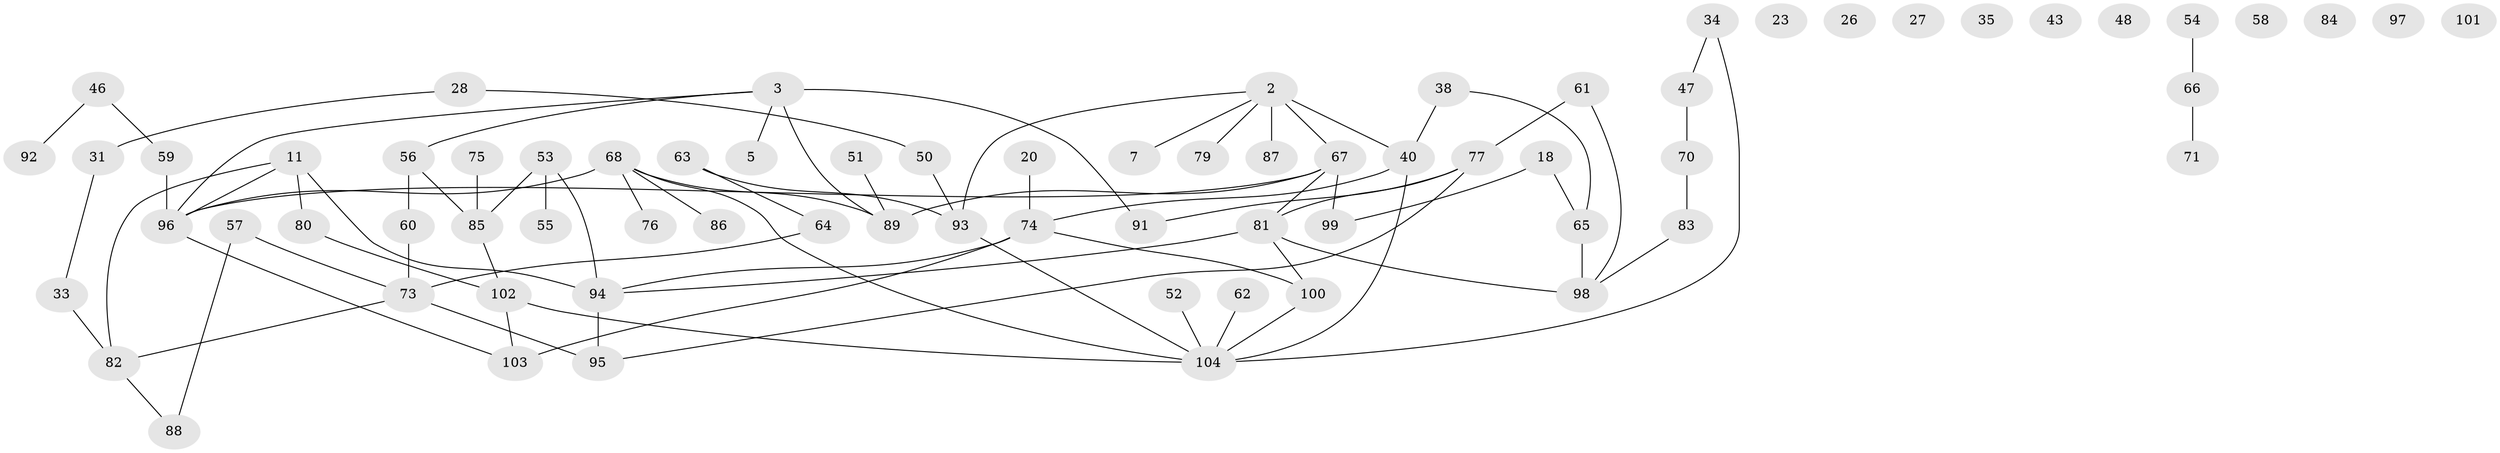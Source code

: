 // original degree distribution, {2: 0.2980769230769231, 7: 0.009615384615384616, 6: 0.019230769230769232, 1: 0.18269230769230768, 3: 0.22115384615384615, 5: 0.028846153846153848, 4: 0.14423076923076922, 0: 0.09615384615384616}
// Generated by graph-tools (version 1.1) at 2025/43/03/04/25 21:43:58]
// undirected, 72 vertices, 84 edges
graph export_dot {
graph [start="1"]
  node [color=gray90,style=filled];
  2;
  3;
  5;
  7;
  11;
  18;
  20;
  23;
  26;
  27;
  28;
  31;
  33;
  34;
  35;
  38;
  40 [super="+36+4"];
  43;
  46;
  47;
  48;
  50;
  51;
  52;
  53 [super="+16+29"];
  54;
  55;
  56;
  57;
  58;
  59;
  60;
  61;
  62;
  63;
  64;
  65 [super="+32"];
  66;
  67 [super="+17"];
  68 [super="+45+8"];
  70;
  71;
  73 [super="+14"];
  74 [super="+9+42"];
  75;
  76;
  77 [super="+1+24"];
  79;
  80 [super="+13"];
  81 [super="+19"];
  82 [super="+39"];
  83;
  84;
  85;
  86;
  87 [super="+69"];
  88;
  89 [super="+78"];
  91;
  92;
  93 [super="+21+37"];
  94 [super="+12+90"];
  95;
  96 [super="+44"];
  97;
  98 [super="+25"];
  99;
  100;
  101;
  102;
  103;
  104 [super="+49+72"];
  2 -- 7;
  2 -- 40;
  2 -- 79;
  2 -- 87 [weight=2];
  2 -- 67;
  2 -- 93;
  3 -- 5;
  3 -- 56;
  3 -- 89 [weight=2];
  3 -- 91;
  3 -- 96;
  11 -- 80;
  11 -- 82 [weight=2];
  11 -- 94 [weight=2];
  11 -- 96;
  18 -- 65;
  18 -- 99;
  20 -- 74;
  28 -- 31;
  28 -- 50;
  31 -- 33;
  33 -- 82;
  34 -- 47;
  34 -- 104;
  38 -- 65;
  38 -- 40;
  40 -- 74;
  40 -- 104;
  46 -- 59;
  46 -- 92;
  47 -- 70;
  50 -- 93;
  51 -- 89;
  52 -- 104;
  53 -- 55;
  53 -- 94;
  53 -- 85;
  54 -- 66;
  56 -- 60;
  56 -- 85;
  57 -- 88;
  57 -- 73;
  59 -- 96;
  60 -- 73;
  61 -- 77;
  61 -- 98;
  62 -- 104;
  63 -- 64;
  63 -- 93;
  64 -- 73;
  65 -- 98 [weight=2];
  66 -- 71;
  67 -- 81;
  67 -- 89;
  67 -- 99;
  67 -- 96;
  68 -- 104;
  68 -- 96;
  68 -- 89;
  68 -- 76;
  68 -- 86;
  70 -- 83;
  73 -- 82;
  73 -- 95;
  74 -- 100;
  74 -- 103 [weight=2];
  74 -- 94;
  75 -- 85;
  77 -- 91;
  77 -- 81;
  77 -- 95;
  80 -- 102;
  81 -- 94;
  81 -- 100;
  81 -- 98;
  82 -- 88;
  83 -- 98;
  85 -- 102;
  93 -- 104;
  94 -- 95;
  96 -- 103;
  100 -- 104;
  102 -- 103;
  102 -- 104;
}
